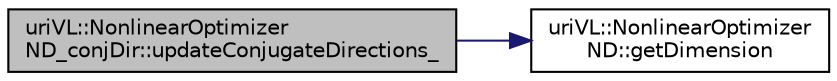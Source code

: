 digraph "uriVL::NonlinearOptimizerND_conjDir::updateConjugateDirections_"
{
  edge [fontname="Helvetica",fontsize="10",labelfontname="Helvetica",labelfontsize="10"];
  node [fontname="Helvetica",fontsize="10",shape=record];
  rankdir="LR";
  Node1 [label="uriVL::NonlinearOptimizer\lND_conjDir::updateConjugateDirections_",height=0.2,width=0.4,color="black", fillcolor="grey75", style="filled", fontcolor="black"];
  Node1 -> Node2 [color="midnightblue",fontsize="10",style="solid",fontname="Helvetica"];
  Node2 [label="uriVL::NonlinearOptimizer\lND::getDimension",height=0.2,width=0.4,color="black", fillcolor="white", style="filled",URL="$classuriVL_1_1NonlinearOptimizerND.html#a2c0dfdfa084b3a619e55fee19c36c53a",tooltip="Gives the dimension of this optimizer (if one has been set) "];
}
